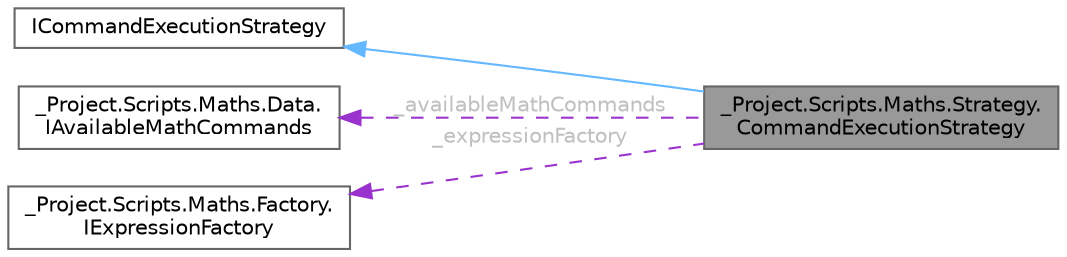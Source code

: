 digraph "_Project.Scripts.Maths.Strategy.CommandExecutionStrategy"
{
 // LATEX_PDF_SIZE
  bgcolor="transparent";
  edge [fontname=Helvetica,fontsize=10,labelfontname=Helvetica,labelfontsize=10];
  node [fontname=Helvetica,fontsize=10,shape=box,height=0.2,width=0.4];
  rankdir="LR";
  Node1 [id="Node000001",label="_Project.Scripts.Maths.Strategy.\lCommandExecutionStrategy",height=0.2,width=0.4,color="gray40", fillcolor="grey60", style="filled", fontcolor="black",tooltip="Класс, отвечающий за выполнение математических операций"];
  Node2 -> Node1 [id="edge4_Node000001_Node000002",dir="back",color="steelblue1",style="solid",tooltip=" "];
  Node2 [id="Node000002",label="ICommandExecutionStrategy",height=0.2,width=0.4,color="gray40", fillcolor="white", style="filled",URL="$interface___project_1_1_scripts_1_1_maths_1_1_strategy_1_1_i_command_execution_strategy.html",tooltip="Интерфейс, отвечающий за выполнение математических операций"];
  Node3 -> Node1 [id="edge5_Node000001_Node000003",dir="back",color="darkorchid3",style="dashed",tooltip=" ",label=" _availableMathCommands",fontcolor="grey" ];
  Node3 [id="Node000003",label="_Project.Scripts.Maths.Data.\lIAvailableMathCommands",height=0.2,width=0.4,color="gray40", fillcolor="white", style="filled",URL="$interface___project_1_1_scripts_1_1_maths_1_1_data_1_1_i_available_math_commands.html",tooltip="Интерфейс коллекции доступных математических выражений"];
  Node4 -> Node1 [id="edge6_Node000001_Node000004",dir="back",color="darkorchid3",style="dashed",tooltip=" ",label=" _expressionFactory",fontcolor="grey" ];
  Node4 [id="Node000004",label="_Project.Scripts.Maths.Factory.\lIExpressionFactory",height=0.2,width=0.4,color="gray40", fillcolor="white", style="filled",URL="$interface___project_1_1_scripts_1_1_maths_1_1_factory_1_1_i_expression_factory.html",tooltip="Интерфейс фабрики, отвечающий за создание математических выражений"];
}
